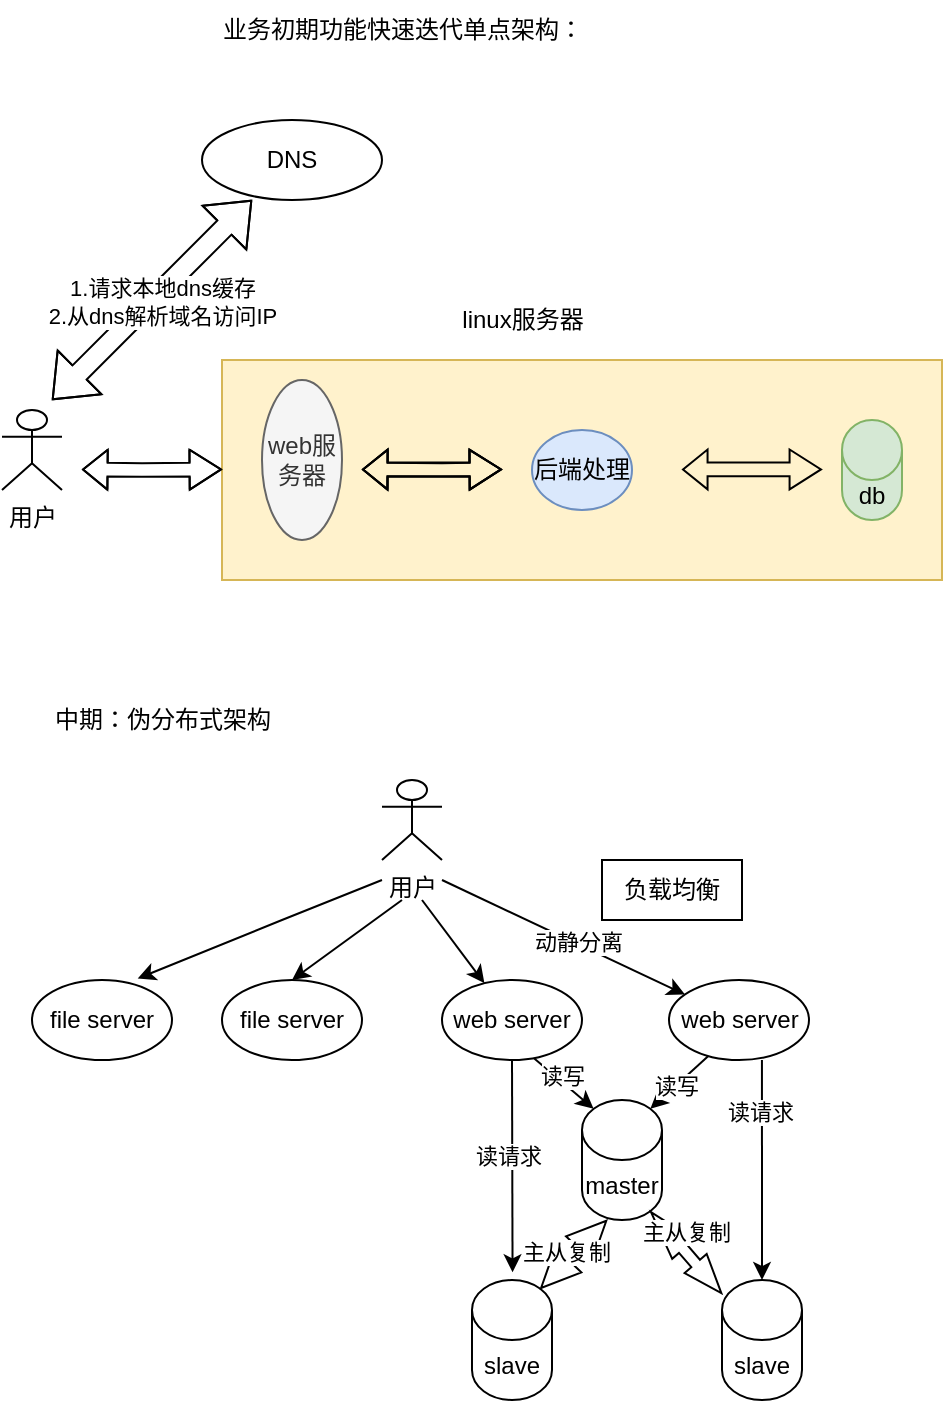<mxfile version="21.1.2" type="github">
  <diagram name="第 1 页" id="cQxfvJxdY1xJ38MGjz2m">
    <mxGraphModel dx="545" dy="1507" grid="1" gridSize="10" guides="1" tooltips="1" connect="1" arrows="1" fold="1" page="1" pageScale="1" pageWidth="827" pageHeight="1169" math="0" shadow="0">
      <root>
        <mxCell id="0" />
        <mxCell id="1" parent="0" />
        <mxCell id="H4VqjV41KdIA-kbAlkdW-14" value="" style="whiteSpace=wrap;html=1;fillColor=#fff2cc;strokeColor=#d6b656;" vertex="1" parent="1">
          <mxGeometry x="120" y="40" width="360" height="110" as="geometry" />
        </mxCell>
        <mxCell id="H4VqjV41KdIA-kbAlkdW-18" value="用户&lt;br&gt;" style="shape=umlActor;verticalLabelPosition=bottom;verticalAlign=top;html=1;outlineConnect=0;" vertex="1" parent="1">
          <mxGeometry x="10" y="65" width="30" height="40" as="geometry" />
        </mxCell>
        <mxCell id="H4VqjV41KdIA-kbAlkdW-29" value="DNS" style="ellipse;whiteSpace=wrap;html=1;" vertex="1" parent="1">
          <mxGeometry x="110" y="-80" width="90" height="40" as="geometry" />
        </mxCell>
        <mxCell id="H4VqjV41KdIA-kbAlkdW-31" value="" style="shape=flexArrow;endArrow=classic;startArrow=classic;html=1;rounded=0;" edge="1" parent="1">
          <mxGeometry width="100" height="100" relative="1" as="geometry">
            <mxPoint x="35" y="60" as="sourcePoint" />
            <mxPoint x="135" y="-40" as="targetPoint" />
            <Array as="points">
              <mxPoint x="85" y="10" />
            </Array>
          </mxGeometry>
        </mxCell>
        <mxCell id="H4VqjV41KdIA-kbAlkdW-32" value="1.请求本地dns缓存&lt;br&gt;2.从dns解析域名访问IP" style="edgeLabel;html=1;align=center;verticalAlign=middle;resizable=0;points=[];" vertex="1" connectable="0" parent="H4VqjV41KdIA-kbAlkdW-31">
          <mxGeometry x="0.516" y="1" relative="1" as="geometry">
            <mxPoint x="-20" y="27" as="offset" />
          </mxGeometry>
        </mxCell>
        <mxCell id="H4VqjV41KdIA-kbAlkdW-33" value="db" style="shape=cylinder3;whiteSpace=wrap;html=1;boundedLbl=1;backgroundOutline=1;size=15;fillColor=#d5e8d4;strokeColor=#82b366;" vertex="1" parent="1">
          <mxGeometry x="430" y="70" width="30" height="50" as="geometry" />
        </mxCell>
        <mxCell id="H4VqjV41KdIA-kbAlkdW-34" value="后端处理" style="ellipse;whiteSpace=wrap;html=1;fillColor=#dae8fc;strokeColor=#6c8ebf;" vertex="1" parent="1">
          <mxGeometry x="275" y="75" width="50" height="40" as="geometry" />
        </mxCell>
        <mxCell id="H4VqjV41KdIA-kbAlkdW-35" value="web服务器" style="ellipse;whiteSpace=wrap;html=1;fillColor=#f5f5f5;fontColor=#333333;strokeColor=#666666;" vertex="1" parent="1">
          <mxGeometry x="140" y="50" width="40" height="80" as="geometry" />
        </mxCell>
        <mxCell id="H4VqjV41KdIA-kbAlkdW-36" value="" style="shape=flexArrow;endArrow=classic;startArrow=classic;html=1;rounded=0;width=6.857;startSize=3.76;startWidth=12.082;endWidth=12.082;endSize=4.903;" edge="1" parent="1">
          <mxGeometry width="100" height="100" relative="1" as="geometry">
            <mxPoint x="350" y="94.71" as="sourcePoint" />
            <mxPoint x="420" y="94.71" as="targetPoint" />
            <Array as="points" />
          </mxGeometry>
        </mxCell>
        <mxCell id="H4VqjV41KdIA-kbAlkdW-39" value="" style="shape=flexArrow;endArrow=classic;startArrow=classic;html=1;rounded=0;width=6.857;startSize=3.76;startWidth=12.082;endWidth=12.082;endSize=4.903;" edge="1" parent="1">
          <mxGeometry width="100" height="100" relative="1" as="geometry">
            <mxPoint x="190" y="94.71" as="sourcePoint" />
            <mxPoint x="260" y="94.71" as="targetPoint" />
            <Array as="points" />
          </mxGeometry>
        </mxCell>
        <mxCell id="H4VqjV41KdIA-kbAlkdW-44" value="" style="shape=flexArrow;endArrow=classic;startArrow=classic;html=1;rounded=0;width=6.857;startSize=3.76;startWidth=12.082;endWidth=12.082;endSize=4.903;" edge="1" parent="1">
          <mxGeometry width="100" height="100" relative="1" as="geometry">
            <mxPoint x="190" y="94.71" as="sourcePoint" />
            <mxPoint x="260" y="94.71" as="targetPoint" />
            <Array as="points">
              <mxPoint x="230" y="95" />
            </Array>
          </mxGeometry>
        </mxCell>
        <mxCell id="H4VqjV41KdIA-kbAlkdW-45" value="" style="shape=flexArrow;endArrow=classic;startArrow=classic;html=1;rounded=0;width=6.857;startSize=3.76;startWidth=12.082;endWidth=12.082;endSize=4.903;" edge="1" parent="1">
          <mxGeometry width="100" height="100" relative="1" as="geometry">
            <mxPoint x="50" y="94.71" as="sourcePoint" />
            <mxPoint x="120" y="94.71" as="targetPoint" />
            <Array as="points">
              <mxPoint x="80" y="95" />
            </Array>
          </mxGeometry>
        </mxCell>
        <mxCell id="H4VqjV41KdIA-kbAlkdW-49" value="linux服务器" style="text;html=1;align=center;verticalAlign=middle;resizable=0;points=[];autosize=1;strokeColor=none;fillColor=none;" vertex="1" parent="1">
          <mxGeometry x="230" y="5" width="80" height="30" as="geometry" />
        </mxCell>
        <mxCell id="H4VqjV41KdIA-kbAlkdW-50" value="业务初期功能快速迭代单点架构：" style="text;html=1;align=center;verticalAlign=middle;resizable=0;points=[];autosize=1;strokeColor=none;fillColor=none;" vertex="1" parent="1">
          <mxGeometry x="110" y="-140" width="200" height="30" as="geometry" />
        </mxCell>
        <mxCell id="H4VqjV41KdIA-kbAlkdW-51" value="中期：伪分布式架构" style="text;html=1;align=center;verticalAlign=middle;resizable=0;points=[];autosize=1;strokeColor=none;fillColor=none;" vertex="1" parent="1">
          <mxGeometry x="25" y="205" width="130" height="30" as="geometry" />
        </mxCell>
        <mxCell id="H4VqjV41KdIA-kbAlkdW-52" value="用户&lt;br&gt;" style="shape=umlActor;verticalLabelPosition=bottom;verticalAlign=top;html=1;outlineConnect=0;" vertex="1" parent="1">
          <mxGeometry x="200" y="250" width="30" height="40" as="geometry" />
        </mxCell>
        <mxCell id="H4VqjV41KdIA-kbAlkdW-54" value="file server" style="ellipse;whiteSpace=wrap;html=1;" vertex="1" parent="1">
          <mxGeometry x="120" y="350" width="70" height="40" as="geometry" />
        </mxCell>
        <mxCell id="H4VqjV41KdIA-kbAlkdW-55" value="file server" style="ellipse;whiteSpace=wrap;html=1;" vertex="1" parent="1">
          <mxGeometry x="25" y="350" width="70" height="40" as="geometry" />
        </mxCell>
        <mxCell id="H4VqjV41KdIA-kbAlkdW-56" value="web server" style="ellipse;whiteSpace=wrap;html=1;" vertex="1" parent="1">
          <mxGeometry x="230" y="350" width="70" height="40" as="geometry" />
        </mxCell>
        <mxCell id="H4VqjV41KdIA-kbAlkdW-57" value="web server" style="ellipse;whiteSpace=wrap;html=1;" vertex="1" parent="1">
          <mxGeometry x="343.5" y="350" width="70" height="40" as="geometry" />
        </mxCell>
        <mxCell id="H4VqjV41KdIA-kbAlkdW-62" value="" style="endArrow=classic;html=1;rounded=0;entryX=0.5;entryY=0;entryDx=0;entryDy=0;" edge="1" parent="1" target="H4VqjV41KdIA-kbAlkdW-54">
          <mxGeometry width="50" height="50" relative="1" as="geometry">
            <mxPoint x="210" y="310" as="sourcePoint" />
            <mxPoint x="210" y="330" as="targetPoint" />
          </mxGeometry>
        </mxCell>
        <mxCell id="H4VqjV41KdIA-kbAlkdW-64" value="" style="endArrow=classic;html=1;rounded=0;" edge="1" parent="1" target="H4VqjV41KdIA-kbAlkdW-56">
          <mxGeometry width="50" height="50" relative="1" as="geometry">
            <mxPoint x="220" y="310" as="sourcePoint" />
            <mxPoint x="175" y="370" as="targetPoint" />
          </mxGeometry>
        </mxCell>
        <mxCell id="H4VqjV41KdIA-kbAlkdW-65" value="" style="endArrow=classic;html=1;rounded=0;" edge="1" parent="1" target="H4VqjV41KdIA-kbAlkdW-57">
          <mxGeometry width="50" height="50" relative="1" as="geometry">
            <mxPoint x="230" y="300" as="sourcePoint" />
            <mxPoint x="185" y="380" as="targetPoint" />
          </mxGeometry>
        </mxCell>
        <mxCell id="H4VqjV41KdIA-kbAlkdW-67" value="动静分离" style="edgeLabel;html=1;align=center;verticalAlign=middle;resizable=0;points=[];" vertex="1" connectable="0" parent="H4VqjV41KdIA-kbAlkdW-65">
          <mxGeometry x="0.107" y="1" relative="1" as="geometry">
            <mxPoint as="offset" />
          </mxGeometry>
        </mxCell>
        <mxCell id="H4VqjV41KdIA-kbAlkdW-66" value="" style="endArrow=classic;html=1;rounded=0;entryX=0.755;entryY=-0.018;entryDx=0;entryDy=0;entryPerimeter=0;" edge="1" parent="1" target="H4VqjV41KdIA-kbAlkdW-55">
          <mxGeometry width="50" height="50" relative="1" as="geometry">
            <mxPoint x="200" y="300" as="sourcePoint" />
            <mxPoint x="195" y="390" as="targetPoint" />
            <Array as="points">
              <mxPoint x="150" y="320" />
            </Array>
          </mxGeometry>
        </mxCell>
        <mxCell id="H4VqjV41KdIA-kbAlkdW-68" value="负载均衡" style="whiteSpace=wrap;html=1;" vertex="1" parent="1">
          <mxGeometry x="310" y="290" width="70" height="30" as="geometry" />
        </mxCell>
        <mxCell id="H4VqjV41KdIA-kbAlkdW-69" value="" style="endArrow=classic;html=1;rounded=0;exitX=0.5;exitY=1;exitDx=0;exitDy=0;entryX=0.507;entryY=-0.064;entryDx=0;entryDy=0;entryPerimeter=0;" edge="1" parent="1" source="H4VqjV41KdIA-kbAlkdW-56" target="H4VqjV41KdIA-kbAlkdW-70">
          <mxGeometry width="50" height="50" relative="1" as="geometry">
            <mxPoint x="260" y="360" as="sourcePoint" />
            <mxPoint x="265" y="480" as="targetPoint" />
          </mxGeometry>
        </mxCell>
        <mxCell id="H4VqjV41KdIA-kbAlkdW-79" value="读请求" style="edgeLabel;html=1;align=center;verticalAlign=middle;resizable=0;points=[];" vertex="1" connectable="0" parent="H4VqjV41KdIA-kbAlkdW-69">
          <mxGeometry x="-0.109" y="-2" relative="1" as="geometry">
            <mxPoint as="offset" />
          </mxGeometry>
        </mxCell>
        <mxCell id="H4VqjV41KdIA-kbAlkdW-70" value="slave" style="shape=cylinder3;whiteSpace=wrap;html=1;boundedLbl=1;backgroundOutline=1;size=15;" vertex="1" parent="1">
          <mxGeometry x="245" y="500" width="40" height="60" as="geometry" />
        </mxCell>
        <mxCell id="H4VqjV41KdIA-kbAlkdW-71" value="master" style="shape=cylinder3;whiteSpace=wrap;html=1;boundedLbl=1;backgroundOutline=1;size=15;" vertex="1" parent="1">
          <mxGeometry x="300" y="410" width="40" height="60" as="geometry" />
        </mxCell>
        <mxCell id="H4VqjV41KdIA-kbAlkdW-72" value="slave" style="shape=cylinder3;whiteSpace=wrap;html=1;boundedLbl=1;backgroundOutline=1;size=15;" vertex="1" parent="1">
          <mxGeometry x="370" y="500" width="40" height="60" as="geometry" />
        </mxCell>
        <mxCell id="H4VqjV41KdIA-kbAlkdW-73" value="" style="shape=flexArrow;endArrow=classic;startArrow=classic;html=1;rounded=0;width=9.143;endSize=6.206;endWidth=7.918;startWidth=7.918;startSize=6.206;exitX=0.855;exitY=0;exitDx=0;exitDy=4.35;exitPerimeter=0;" edge="1" parent="1" source="H4VqjV41KdIA-kbAlkdW-70">
          <mxGeometry width="100" height="100" relative="1" as="geometry">
            <mxPoint x="275" y="510" as="sourcePoint" />
            <mxPoint x="312.5" y="470" as="targetPoint" />
          </mxGeometry>
        </mxCell>
        <mxCell id="H4VqjV41KdIA-kbAlkdW-78" value="主从复制" style="edgeLabel;html=1;align=center;verticalAlign=middle;resizable=0;points=[];" vertex="1" connectable="0" parent="H4VqjV41KdIA-kbAlkdW-73">
          <mxGeometry x="-0.068" y="4" relative="1" as="geometry">
            <mxPoint as="offset" />
          </mxGeometry>
        </mxCell>
        <mxCell id="H4VqjV41KdIA-kbAlkdW-76" value="" style="shape=flexArrow;endArrow=classic;startArrow=classic;html=1;rounded=0;width=5.714;endSize=7.863;endWidth=7.918;startWidth=7.918;startSize=6.206;entryX=0.855;entryY=1;entryDx=0;entryDy=-4.35;entryPerimeter=0;" edge="1" parent="1" source="H4VqjV41KdIA-kbAlkdW-72" target="H4VqjV41KdIA-kbAlkdW-71">
          <mxGeometry width="100" height="100" relative="1" as="geometry">
            <mxPoint x="285" y="520" as="sourcePoint" />
            <mxPoint x="322.5" y="480" as="targetPoint" />
          </mxGeometry>
        </mxCell>
        <mxCell id="H4VqjV41KdIA-kbAlkdW-77" value="主从复制" style="edgeLabel;html=1;align=center;verticalAlign=middle;resizable=0;points=[];" vertex="1" connectable="0" parent="H4VqjV41KdIA-kbAlkdW-76">
          <mxGeometry x="0.307" y="-6" relative="1" as="geometry">
            <mxPoint as="offset" />
          </mxGeometry>
        </mxCell>
        <mxCell id="H4VqjV41KdIA-kbAlkdW-80" value="" style="endArrow=classic;html=1;rounded=0;exitX=0.664;exitY=1;exitDx=0;exitDy=0;exitPerimeter=0;" edge="1" parent="1" source="H4VqjV41KdIA-kbAlkdW-57">
          <mxGeometry width="50" height="50" relative="1" as="geometry">
            <mxPoint x="360" y="460" as="sourcePoint" />
            <mxPoint x="390" y="500" as="targetPoint" />
          </mxGeometry>
        </mxCell>
        <mxCell id="H4VqjV41KdIA-kbAlkdW-81" value="读请求" style="edgeLabel;html=1;align=center;verticalAlign=middle;resizable=0;points=[];" vertex="1" connectable="0" parent="H4VqjV41KdIA-kbAlkdW-80">
          <mxGeometry x="-0.534" y="-1" relative="1" as="geometry">
            <mxPoint as="offset" />
          </mxGeometry>
        </mxCell>
        <mxCell id="H4VqjV41KdIA-kbAlkdW-82" value="" style="endArrow=classic;html=1;rounded=0;entryX=0.145;entryY=0;entryDx=0;entryDy=4.35;entryPerimeter=0;exitX=0.659;exitY=0.982;exitDx=0;exitDy=0;exitPerimeter=0;" edge="1" parent="1" source="H4VqjV41KdIA-kbAlkdW-56" target="H4VqjV41KdIA-kbAlkdW-71">
          <mxGeometry width="50" height="50" relative="1" as="geometry">
            <mxPoint x="260" y="440" as="sourcePoint" />
            <mxPoint x="310" y="390" as="targetPoint" />
            <Array as="points" />
          </mxGeometry>
        </mxCell>
        <mxCell id="H4VqjV41KdIA-kbAlkdW-85" value="读写" style="edgeLabel;html=1;align=center;verticalAlign=middle;resizable=0;points=[];" vertex="1" connectable="0" parent="H4VqjV41KdIA-kbAlkdW-82">
          <mxGeometry x="-0.179" y="2" relative="1" as="geometry">
            <mxPoint as="offset" />
          </mxGeometry>
        </mxCell>
        <mxCell id="H4VqjV41KdIA-kbAlkdW-83" value="" style="endArrow=classic;html=1;rounded=0;entryX=0.855;entryY=0;entryDx=0;entryDy=4.35;entryPerimeter=0;exitX=0.279;exitY=0.954;exitDx=0;exitDy=0;exitPerimeter=0;" edge="1" parent="1" source="H4VqjV41KdIA-kbAlkdW-57" target="H4VqjV41KdIA-kbAlkdW-71">
          <mxGeometry width="50" height="50" relative="1" as="geometry">
            <mxPoint x="330" y="385" as="sourcePoint" />
            <mxPoint x="360" y="410" as="targetPoint" />
            <Array as="points" />
          </mxGeometry>
        </mxCell>
        <mxCell id="H4VqjV41KdIA-kbAlkdW-84" value="读写" style="edgeLabel;html=1;align=center;verticalAlign=middle;resizable=0;points=[];" vertex="1" connectable="0" parent="H4VqjV41KdIA-kbAlkdW-83">
          <mxGeometry x="0.122" relative="1" as="geometry">
            <mxPoint as="offset" />
          </mxGeometry>
        </mxCell>
      </root>
    </mxGraphModel>
  </diagram>
</mxfile>
